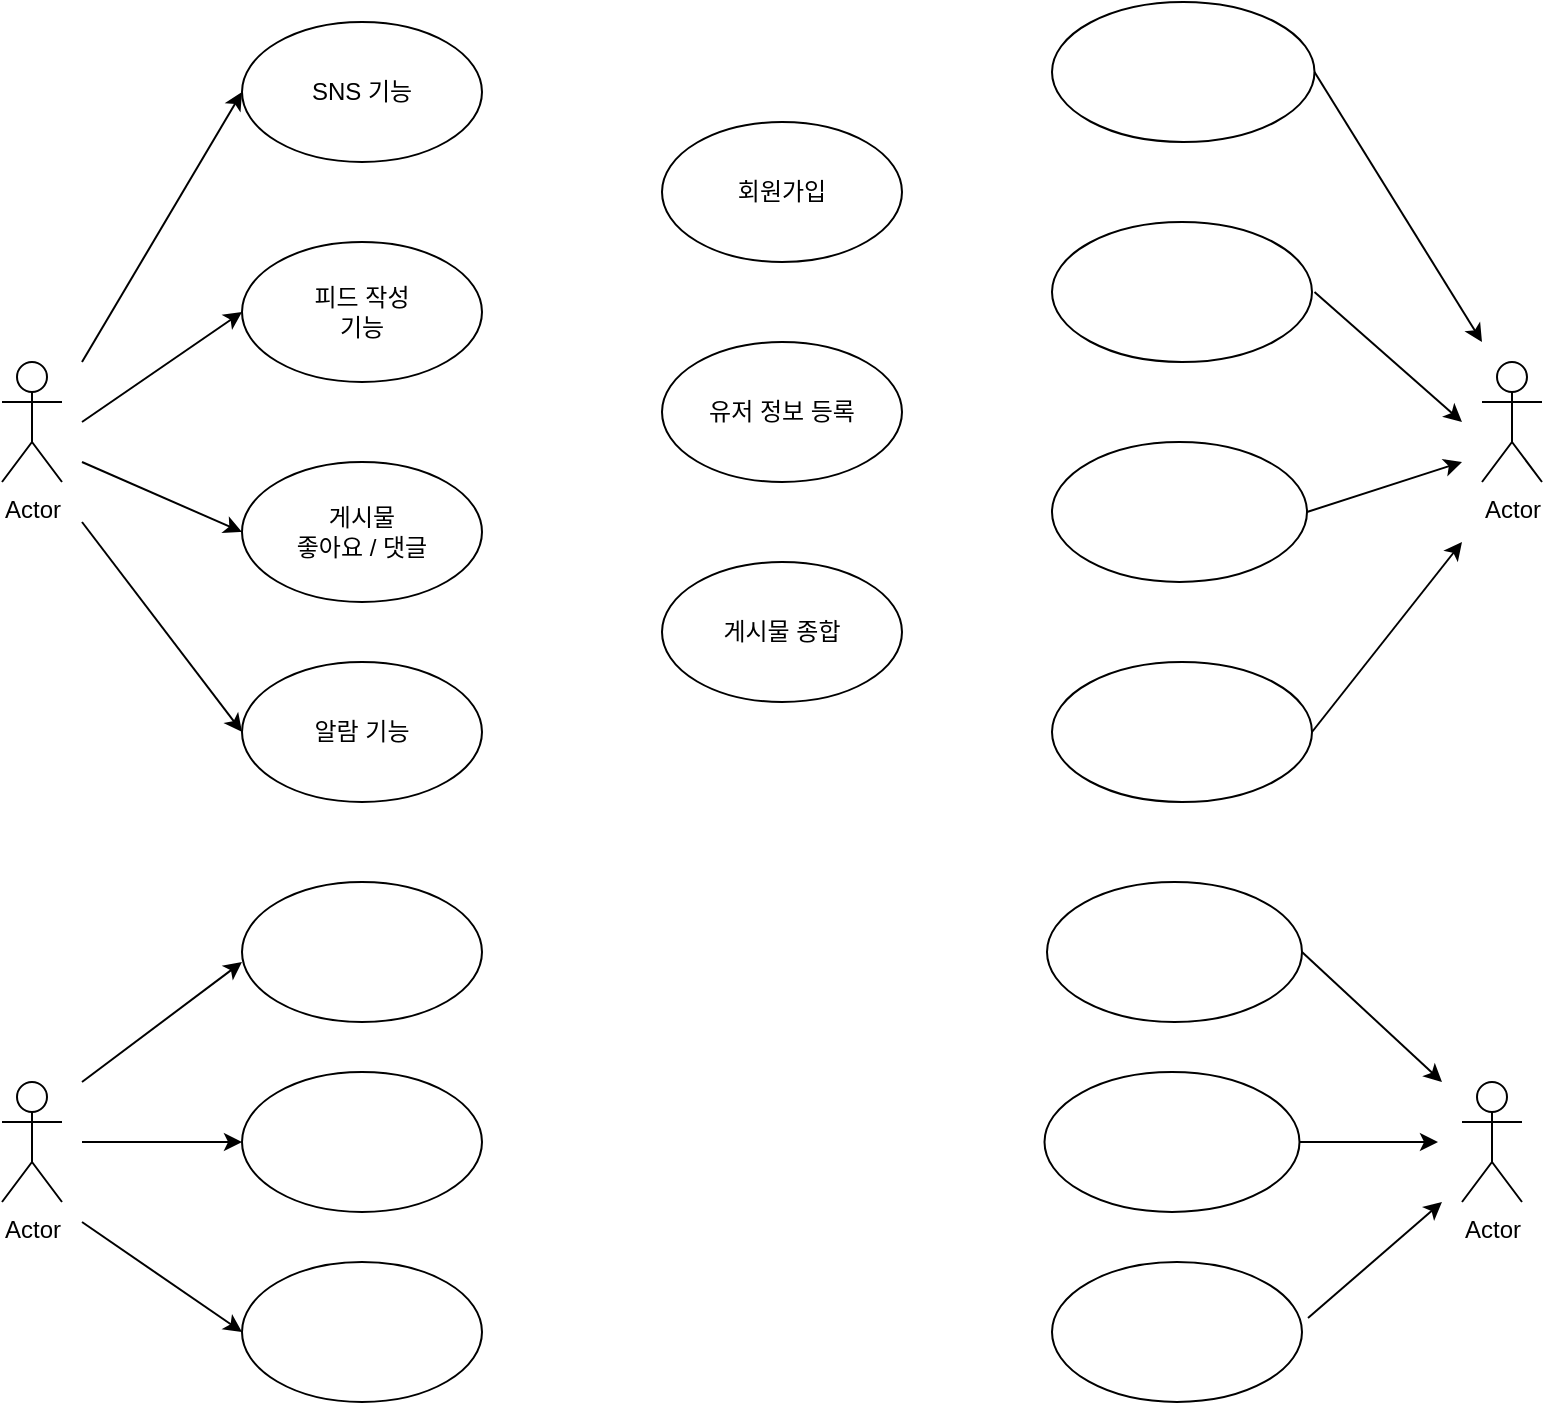 <mxfile version="27.1.1">
  <diagram name="페이지-1" id="1Abq8BjGs-cZ-taARPbT">
    <mxGraphModel dx="1426" dy="743" grid="1" gridSize="10" guides="1" tooltips="1" connect="1" arrows="1" fold="1" page="1" pageScale="1" pageWidth="827" pageHeight="1169" math="0" shadow="0">
      <root>
        <mxCell id="0" />
        <mxCell id="1" parent="0" />
        <mxCell id="PgBV5VikIh93I9kiJAow-1" value="" style="ellipse;whiteSpace=wrap;html=1;labelBackgroundColor=none;" vertex="1" parent="1">
          <mxGeometry x="150" y="50" width="120" height="70" as="geometry" />
        </mxCell>
        <mxCell id="PgBV5VikIh93I9kiJAow-2" value="" style="ellipse;whiteSpace=wrap;html=1;labelBackgroundColor=none;" vertex="1" parent="1">
          <mxGeometry x="150" y="480" width="120" height="70" as="geometry" />
        </mxCell>
        <mxCell id="PgBV5VikIh93I9kiJAow-3" value="" style="ellipse;whiteSpace=wrap;html=1;labelBackgroundColor=none;" vertex="1" parent="1">
          <mxGeometry x="150" y="370" width="120" height="70" as="geometry" />
        </mxCell>
        <mxCell id="PgBV5VikIh93I9kiJAow-4" value="" style="ellipse;whiteSpace=wrap;html=1;labelBackgroundColor=none;" vertex="1" parent="1">
          <mxGeometry x="150" y="160" width="120" height="70" as="geometry" />
        </mxCell>
        <mxCell id="PgBV5VikIh93I9kiJAow-5" value="" style="ellipse;whiteSpace=wrap;html=1;labelBackgroundColor=none;" vertex="1" parent="1">
          <mxGeometry x="150" y="270" width="120" height="70" as="geometry" />
        </mxCell>
        <mxCell id="PgBV5VikIh93I9kiJAow-12" value="" style="ellipse;whiteSpace=wrap;html=1;labelBackgroundColor=none;" vertex="1" parent="1">
          <mxGeometry x="150" y="575" width="120" height="70" as="geometry" />
        </mxCell>
        <mxCell id="PgBV5VikIh93I9kiJAow-15" value="" style="endArrow=classic;html=1;rounded=0;entryX=0;entryY=0.5;entryDx=0;entryDy=0;labelBackgroundColor=none;fontColor=default;" edge="1" parent="1" target="PgBV5VikIh93I9kiJAow-1">
          <mxGeometry width="50" height="50" relative="1" as="geometry">
            <mxPoint x="70" y="220" as="sourcePoint" />
            <mxPoint x="160" y="120" as="targetPoint" />
          </mxGeometry>
        </mxCell>
        <mxCell id="PgBV5VikIh93I9kiJAow-16" value="Actor" style="shape=umlActor;verticalLabelPosition=bottom;verticalAlign=top;html=1;outlineConnect=0;labelBackgroundColor=none;" vertex="1" parent="1">
          <mxGeometry x="30" y="220" width="30" height="60" as="geometry" />
        </mxCell>
        <mxCell id="PgBV5VikIh93I9kiJAow-18" value="" style="endArrow=classic;html=1;rounded=0;entryX=0;entryY=0.5;entryDx=0;entryDy=0;labelBackgroundColor=none;fontColor=default;" edge="1" parent="1" target="PgBV5VikIh93I9kiJAow-4">
          <mxGeometry width="50" height="50" relative="1" as="geometry">
            <mxPoint x="70" y="250" as="sourcePoint" />
            <mxPoint x="130" y="210" as="targetPoint" />
          </mxGeometry>
        </mxCell>
        <mxCell id="PgBV5VikIh93I9kiJAow-19" value="" style="endArrow=classic;html=1;rounded=0;entryX=0;entryY=0.5;entryDx=0;entryDy=0;labelBackgroundColor=none;fontColor=default;" edge="1" parent="1" target="PgBV5VikIh93I9kiJAow-5">
          <mxGeometry width="50" height="50" relative="1" as="geometry">
            <mxPoint x="70" y="270" as="sourcePoint" />
            <mxPoint x="130" y="250" as="targetPoint" />
          </mxGeometry>
        </mxCell>
        <mxCell id="PgBV5VikIh93I9kiJAow-20" value="" style="endArrow=classic;html=1;rounded=0;entryX=0;entryY=0.5;entryDx=0;entryDy=0;labelBackgroundColor=none;fontColor=default;" edge="1" parent="1" target="PgBV5VikIh93I9kiJAow-3">
          <mxGeometry width="50" height="50" relative="1" as="geometry">
            <mxPoint x="70" y="300" as="sourcePoint" />
            <mxPoint x="120" y="300" as="targetPoint" />
          </mxGeometry>
        </mxCell>
        <mxCell id="PgBV5VikIh93I9kiJAow-22" value="" style="ellipse;whiteSpace=wrap;html=1;labelBackgroundColor=none;" vertex="1" parent="1">
          <mxGeometry x="150" y="670" width="120" height="70" as="geometry" />
        </mxCell>
        <mxCell id="PgBV5VikIh93I9kiJAow-23" value="Actor" style="shape=umlActor;verticalLabelPosition=bottom;verticalAlign=top;html=1;outlineConnect=0;labelBackgroundColor=none;" vertex="1" parent="1">
          <mxGeometry x="30" y="580" width="30" height="60" as="geometry" />
        </mxCell>
        <mxCell id="PgBV5VikIh93I9kiJAow-24" value="" style="endArrow=classic;html=1;rounded=0;labelBackgroundColor=none;fontColor=default;" edge="1" parent="1">
          <mxGeometry width="50" height="50" relative="1" as="geometry">
            <mxPoint x="70" y="580" as="sourcePoint" />
            <mxPoint x="150" y="520" as="targetPoint" />
          </mxGeometry>
        </mxCell>
        <mxCell id="PgBV5VikIh93I9kiJAow-25" value="" style="endArrow=classic;html=1;rounded=0;entryX=0;entryY=0.5;entryDx=0;entryDy=0;labelBackgroundColor=none;fontColor=default;" edge="1" parent="1" target="PgBV5VikIh93I9kiJAow-12">
          <mxGeometry width="50" height="50" relative="1" as="geometry">
            <mxPoint x="70" y="610" as="sourcePoint" />
            <mxPoint x="150" y="600" as="targetPoint" />
          </mxGeometry>
        </mxCell>
        <mxCell id="PgBV5VikIh93I9kiJAow-26" value="" style="endArrow=classic;html=1;rounded=0;entryX=0;entryY=0.5;entryDx=0;entryDy=0;labelBackgroundColor=none;fontColor=default;" edge="1" parent="1" target="PgBV5VikIh93I9kiJAow-22">
          <mxGeometry width="50" height="50" relative="1" as="geometry">
            <mxPoint x="70" y="650" as="sourcePoint" />
            <mxPoint x="130" y="670" as="targetPoint" />
          </mxGeometry>
        </mxCell>
        <mxCell id="PgBV5VikIh93I9kiJAow-27" value="SNS 기능" style="text;strokeColor=none;align=center;fillColor=none;html=1;verticalAlign=middle;whiteSpace=wrap;rounded=0;labelBackgroundColor=none;" vertex="1" parent="1">
          <mxGeometry x="180" y="70" width="60" height="30" as="geometry" />
        </mxCell>
        <mxCell id="PgBV5VikIh93I9kiJAow-28" value="알람 기능" style="text;strokeColor=none;align=center;fillColor=none;html=1;verticalAlign=middle;whiteSpace=wrap;rounded=0;labelBackgroundColor=none;" vertex="1" parent="1">
          <mxGeometry x="180" y="390" width="60" height="30" as="geometry" />
        </mxCell>
        <mxCell id="PgBV5VikIh93I9kiJAow-29" value="게시물&lt;div&gt;좋아요&amp;nbsp;&lt;span style=&quot;background-color: transparent; color: light-dark(rgb(0, 0, 0), rgb(255, 255, 255));&quot;&gt;/&amp;nbsp;&lt;/span&gt;&lt;span style=&quot;background-color: transparent; color: light-dark(rgb(0, 0, 0), rgb(255, 255, 255));&quot;&gt;댓글&lt;/span&gt;&lt;/div&gt;" style="text;strokeColor=none;align=center;fillColor=none;html=1;verticalAlign=middle;whiteSpace=wrap;rounded=0;labelBackgroundColor=none;" vertex="1" parent="1">
          <mxGeometry x="170" y="290" width="80" height="30" as="geometry" />
        </mxCell>
        <mxCell id="PgBV5VikIh93I9kiJAow-30" value="피드 작성 기능" style="text;strokeColor=none;align=center;fillColor=none;html=1;verticalAlign=middle;whiteSpace=wrap;rounded=0;labelBackgroundColor=none;" vertex="1" parent="1">
          <mxGeometry x="180" y="180" width="60" height="30" as="geometry" />
        </mxCell>
        <mxCell id="PgBV5VikIh93I9kiJAow-32" value="회원가입" style="text;html=1;align=center;verticalAlign=middle;resizable=0;points=[];autosize=1;labelBackgroundColor=none;" vertex="1" parent="1">
          <mxGeometry x="405" y="120" width="70" height="30" as="geometry" />
        </mxCell>
        <mxCell id="PgBV5VikIh93I9kiJAow-33" value="회원가입" style="ellipse;whiteSpace=wrap;html=1;labelBackgroundColor=none;" vertex="1" parent="1">
          <mxGeometry x="360" y="100" width="120" height="70" as="geometry" />
        </mxCell>
        <mxCell id="PgBV5VikIh93I9kiJAow-34" value="유저 정보 등록" style="ellipse;whiteSpace=wrap;html=1;" vertex="1" parent="1">
          <mxGeometry x="360" y="210" width="120" height="70" as="geometry" />
        </mxCell>
        <mxCell id="PgBV5VikIh93I9kiJAow-35" value="게시물 종합" style="ellipse;whiteSpace=wrap;html=1;" vertex="1" parent="1">
          <mxGeometry x="360" y="320" width="120" height="70" as="geometry" />
        </mxCell>
        <mxCell id="PgBV5VikIh93I9kiJAow-36" value="" style="ellipse;whiteSpace=wrap;html=1;" vertex="1" parent="1">
          <mxGeometry x="555" y="40" width="131.25" height="70" as="geometry" />
        </mxCell>
        <mxCell id="PgBV5VikIh93I9kiJAow-37" value="" style="ellipse;whiteSpace=wrap;html=1;" vertex="1" parent="1">
          <mxGeometry x="555" y="150" width="130" height="70" as="geometry" />
        </mxCell>
        <mxCell id="PgBV5VikIh93I9kiJAow-41" value="" style="ellipse;whiteSpace=wrap;html=1;" vertex="1" parent="1">
          <mxGeometry x="552.5" y="480" width="127.5" height="70" as="geometry" />
        </mxCell>
        <mxCell id="PgBV5VikIh93I9kiJAow-42" value="" style="ellipse;whiteSpace=wrap;html=1;" vertex="1" parent="1">
          <mxGeometry x="555" y="260" width="127.5" height="70" as="geometry" />
        </mxCell>
        <mxCell id="PgBV5VikIh93I9kiJAow-43" value="" style="ellipse;whiteSpace=wrap;html=1;" vertex="1" parent="1">
          <mxGeometry x="555" y="370" width="130" height="70" as="geometry" />
        </mxCell>
        <mxCell id="PgBV5VikIh93I9kiJAow-44" value="" style="ellipse;whiteSpace=wrap;html=1;" vertex="1" parent="1">
          <mxGeometry x="555" y="670" width="125" height="70" as="geometry" />
        </mxCell>
        <mxCell id="PgBV5VikIh93I9kiJAow-45" value="" style="ellipse;whiteSpace=wrap;html=1;" vertex="1" parent="1">
          <mxGeometry x="551.25" y="575" width="127.5" height="70" as="geometry" />
        </mxCell>
        <mxCell id="PgBV5VikIh93I9kiJAow-47" value="" style="endArrow=classic;html=1;rounded=0;exitX=1;exitY=0.5;exitDx=0;exitDy=0;" edge="1" parent="1" source="PgBV5VikIh93I9kiJAow-36">
          <mxGeometry width="50" height="50" relative="1" as="geometry">
            <mxPoint x="700" y="80" as="sourcePoint" />
            <mxPoint x="770" y="210" as="targetPoint" />
          </mxGeometry>
        </mxCell>
        <mxCell id="PgBV5VikIh93I9kiJAow-48" value="Actor" style="shape=umlActor;verticalLabelPosition=bottom;verticalAlign=top;html=1;outlineConnect=0;labelBackgroundColor=none;" vertex="1" parent="1">
          <mxGeometry x="770" y="220" width="30" height="60" as="geometry" />
        </mxCell>
        <mxCell id="PgBV5VikIh93I9kiJAow-49" value="Actor" style="shape=umlActor;verticalLabelPosition=bottom;verticalAlign=top;html=1;outlineConnect=0;labelBackgroundColor=none;" vertex="1" parent="1">
          <mxGeometry x="760" y="580" width="30" height="60" as="geometry" />
        </mxCell>
        <mxCell id="PgBV5VikIh93I9kiJAow-52" value="" style="endArrow=classic;html=1;rounded=0;exitX=1;exitY=0.5;exitDx=0;exitDy=0;" edge="1" parent="1">
          <mxGeometry width="50" height="50" relative="1" as="geometry">
            <mxPoint x="686.25" y="185" as="sourcePoint" />
            <mxPoint x="760" y="250" as="targetPoint" />
          </mxGeometry>
        </mxCell>
        <mxCell id="PgBV5VikIh93I9kiJAow-53" value="" style="endArrow=classic;html=1;rounded=0;exitX=1;exitY=0.5;exitDx=0;exitDy=0;" edge="1" parent="1" source="PgBV5VikIh93I9kiJAow-42">
          <mxGeometry width="50" height="50" relative="1" as="geometry">
            <mxPoint x="686" y="290" as="sourcePoint" />
            <mxPoint x="760" y="270" as="targetPoint" />
          </mxGeometry>
        </mxCell>
        <mxCell id="PgBV5VikIh93I9kiJAow-54" value="" style="endArrow=classic;html=1;rounded=0;exitX=1;exitY=0.5;exitDx=0;exitDy=0;" edge="1" parent="1" source="PgBV5VikIh93I9kiJAow-43">
          <mxGeometry width="50" height="50" relative="1" as="geometry">
            <mxPoint x="690" y="400" as="sourcePoint" />
            <mxPoint x="760" y="310" as="targetPoint" />
          </mxGeometry>
        </mxCell>
        <mxCell id="PgBV5VikIh93I9kiJAow-55" value="" style="endArrow=classic;html=1;rounded=0;exitX=1;exitY=0.5;exitDx=0;exitDy=0;" edge="1" parent="1" source="PgBV5VikIh93I9kiJAow-45">
          <mxGeometry width="50" height="50" relative="1" as="geometry">
            <mxPoint x="682.5" y="602.5" as="sourcePoint" />
            <mxPoint x="748" y="610" as="targetPoint" />
          </mxGeometry>
        </mxCell>
        <mxCell id="PgBV5VikIh93I9kiJAow-56" value="" style="endArrow=classic;html=1;rounded=0;exitX=1;exitY=0.5;exitDx=0;exitDy=0;" edge="1" parent="1" source="PgBV5VikIh93I9kiJAow-41">
          <mxGeometry width="50" height="50" relative="1" as="geometry">
            <mxPoint x="686.25" y="517" as="sourcePoint" />
            <mxPoint x="750" y="580" as="targetPoint" />
          </mxGeometry>
        </mxCell>
        <mxCell id="PgBV5VikIh93I9kiJAow-57" value="" style="endArrow=classic;html=1;rounded=0;exitX=1.024;exitY=0.4;exitDx=0;exitDy=0;exitPerimeter=0;" edge="1" parent="1" source="PgBV5VikIh93I9kiJAow-44">
          <mxGeometry width="50" height="50" relative="1" as="geometry">
            <mxPoint x="730" y="690" as="sourcePoint" />
            <mxPoint x="750" y="640" as="targetPoint" />
          </mxGeometry>
        </mxCell>
      </root>
    </mxGraphModel>
  </diagram>
</mxfile>
